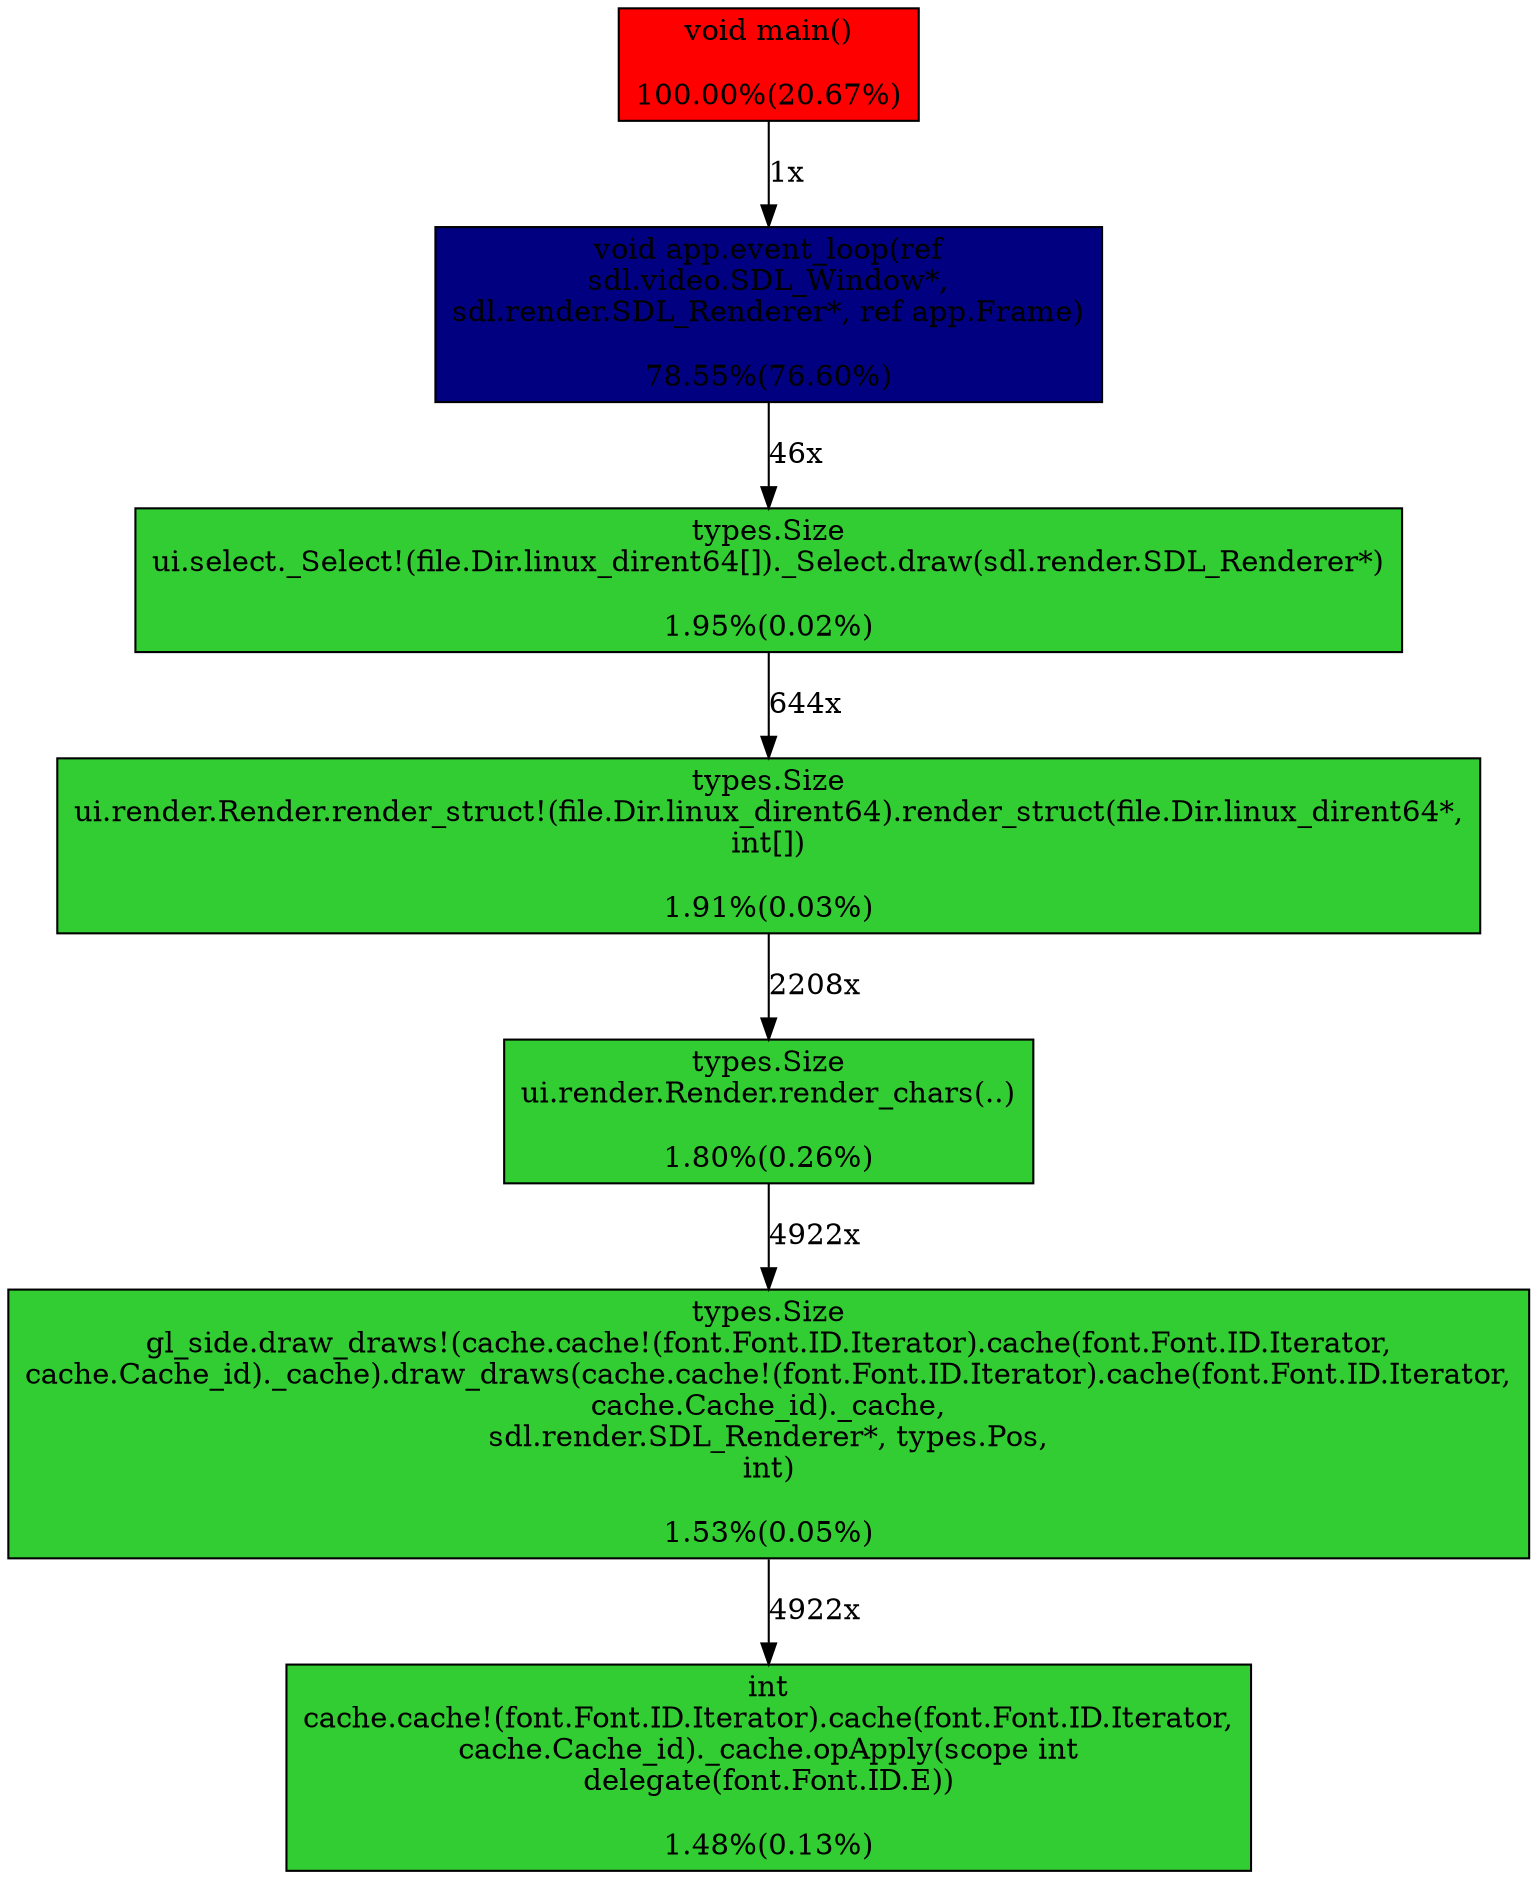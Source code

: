 digraph {
"_D7gl_side__T10draw_drawsTS5cache__TQjTS4font4Font2ID8IteratorZQBkFQBcSQBs8Cache_idZ6_cacheZQDbFQCsPS3sdl6render12SDL_RendererS5types3PosiZSQn4Size" [label="types.Size
gl_side.draw_draws!(cache.cache!(font.Font.ID.Iterator).cache(font.Font.ID.Iterator,
cache.Cache_id)._cache).draw_draws(cache.cache!(font.Font.ID.Iterator).cache(font.Font.ID.Iterator,
cache.Cache_id)._cache,
sdl.render.SDL_Renderer*, types.Pos,
int)
\n1.53%(0.05%)", shape="box", style=filled, fillcolor="limegreen"];
"_D7gl_side__T10draw_drawsTS5cache__TQjTS4font4Font2ID8IteratorZQBkFQBcSQBs8Cache_idZ6_cacheZQDbFQCsPS3sdl6render12SDL_RendererS5types3PosiZSQn4Size" -> "_D5cache__TQjTS4font4Font2ID8IteratorZQBkFQBcSQBs8Cache_idZ6_cache7opApplyMFMDFSQCnQClQCj1EZiZi" [label="4922x"];
"_D3app10event_loopFKPS3sdl5video10SDL_WindowPSQy6render12SDL_RendererKSQCr5FrameZv" [label="void app.event_loop(ref
sdl.video.SDL_Window*,
sdl.render.SDL_Renderer*, ref app.Frame)
\n78.55%(76.60%)", shape="box", style=filled, fillcolor="navy"];
"_D3app10event_loopFKPS3sdl5video10SDL_WindowPSQy6render12SDL_RendererKSQCr5FrameZv" -> "_D2ui6select__T7_SelectTAS4file3Dir14linux_dirent64ZQBl4drawMFPS3sdl6render12SDL_RendererZS5types4Size" [label="46x"];
"_Dmain" [label="void main()
\n100.00%(20.67%)", shape="box", style=filled, fillcolor="red"];
"_Dmain" -> "_D3app10event_loopFKPS3sdl5video10SDL_WindowPSQy6render12SDL_RendererKSQCr5FrameZv" [label="1x"];
"_D2ui6render6Render12render_charsMFAaZS5types4Size" [label="types.Size
ui.render.Render.render_chars(..)
\n1.80%(0.26%)", shape="box", style=filled, fillcolor="limegreen"];
"_D2ui6render6Render12render_charsMFAaZS5types4Size" -> "_D7gl_side__T10draw_drawsTS5cache__TQjTS4font4Font2ID8IteratorZQBkFQBcSQBs8Cache_idZ6_cacheZQDbFQCsPS3sdl6render12SDL_RendererS5types3PosiZSQn4Size" [label="4922x"];
"_D2ui6select__T7_SelectTAS4file3Dir14linux_dirent64ZQBl4drawMFPS3sdl6render12SDL_RendererZS5types4Size" [label="types.Size
ui.select._Select!(file.Dir.linux_dirent64[])._Select.draw(sdl.render.SDL_Renderer*)
\n1.95%(0.02%)", shape="box", style=filled, fillcolor="limegreen"];
"_D2ui6select__T7_SelectTAS4file3Dir14linux_dirent64ZQBl4drawMFPS3sdl6render12SDL_RendererZS5types4Size" -> "_D2ui6render6Render__T13render_structTS4file3Dir14linux_dirent64ZQBrMFPQBhAiZS5types4Size" [label="644x"];
"_D2ui6render6Render__T13render_structTS4file3Dir14linux_dirent64ZQBrMFPQBhAiZS5types4Size" [label="types.Size
ui.render.Render.render_struct!(file.Dir.linux_dirent64).render_struct(file.Dir.linux_dirent64*,
int[])
\n1.91%(0.03%)", shape="box", style=filled, fillcolor="limegreen"];
"_D2ui6render6Render__T13render_structTS4file3Dir14linux_dirent64ZQBrMFPQBhAiZS5types4Size" -> "_D2ui6render6Render12render_charsMFAaZS5types4Size" [label="2208x"];
"_D5cache__TQjTS4font4Font2ID8IteratorZQBkFQBcSQBs8Cache_idZ6_cache7opApplyMFMDFSQCnQClQCj1EZiZi" [label="int
cache.cache!(font.Font.ID.Iterator).cache(font.Font.ID.Iterator,
cache.Cache_id)._cache.opApply(scope int
delegate(font.Font.ID.E))
\n1.48%(0.13%)", shape="box", style=filled, fillcolor="limegreen"];
}
